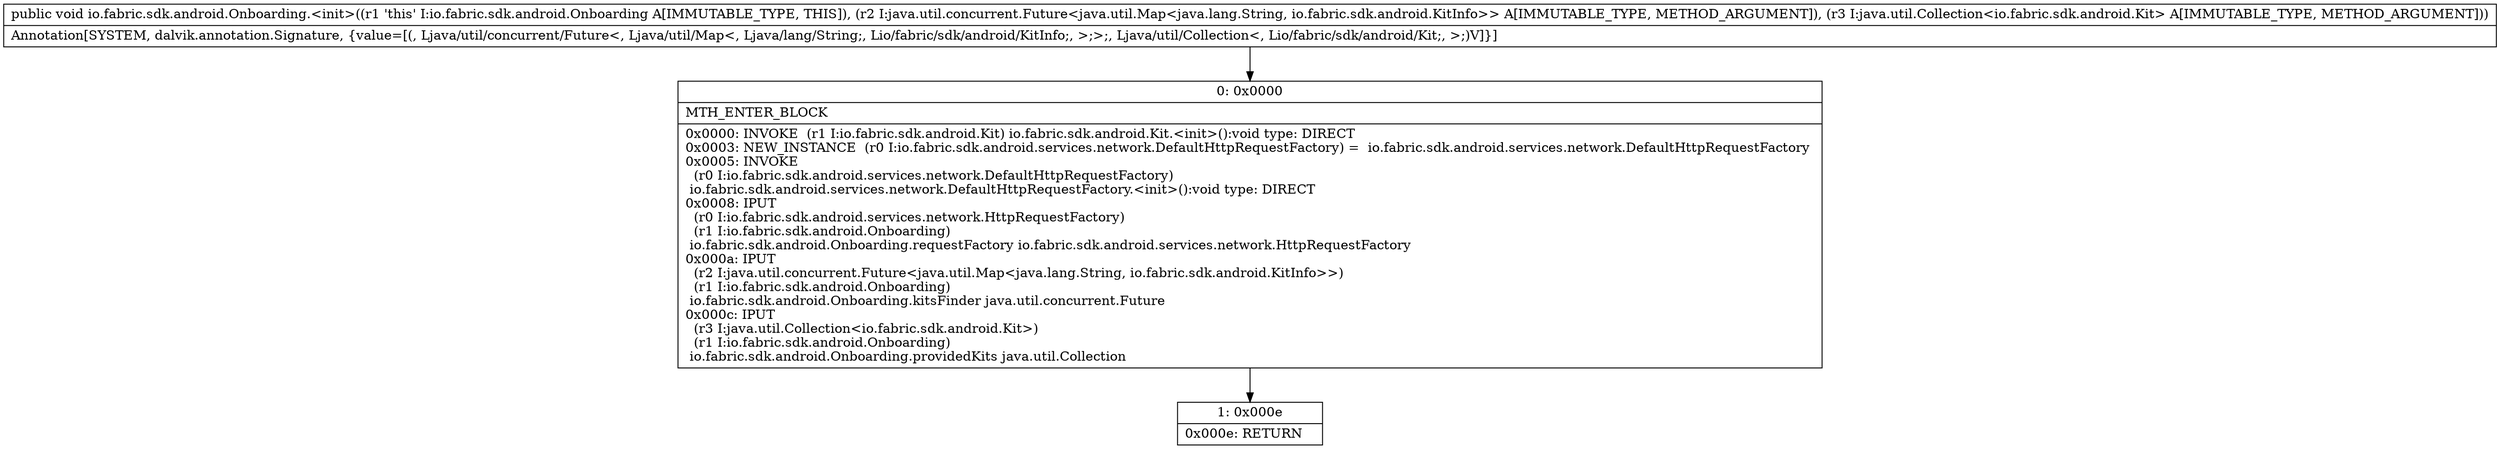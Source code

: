 digraph "CFG forio.fabric.sdk.android.Onboarding.\<init\>(Ljava\/util\/concurrent\/Future;Ljava\/util\/Collection;)V" {
Node_0 [shape=record,label="{0\:\ 0x0000|MTH_ENTER_BLOCK\l|0x0000: INVOKE  (r1 I:io.fabric.sdk.android.Kit) io.fabric.sdk.android.Kit.\<init\>():void type: DIRECT \l0x0003: NEW_INSTANCE  (r0 I:io.fabric.sdk.android.services.network.DefaultHttpRequestFactory) =  io.fabric.sdk.android.services.network.DefaultHttpRequestFactory \l0x0005: INVOKE  \l  (r0 I:io.fabric.sdk.android.services.network.DefaultHttpRequestFactory)\l io.fabric.sdk.android.services.network.DefaultHttpRequestFactory.\<init\>():void type: DIRECT \l0x0008: IPUT  \l  (r0 I:io.fabric.sdk.android.services.network.HttpRequestFactory)\l  (r1 I:io.fabric.sdk.android.Onboarding)\l io.fabric.sdk.android.Onboarding.requestFactory io.fabric.sdk.android.services.network.HttpRequestFactory \l0x000a: IPUT  \l  (r2 I:java.util.concurrent.Future\<java.util.Map\<java.lang.String, io.fabric.sdk.android.KitInfo\>\>)\l  (r1 I:io.fabric.sdk.android.Onboarding)\l io.fabric.sdk.android.Onboarding.kitsFinder java.util.concurrent.Future \l0x000c: IPUT  \l  (r3 I:java.util.Collection\<io.fabric.sdk.android.Kit\>)\l  (r1 I:io.fabric.sdk.android.Onboarding)\l io.fabric.sdk.android.Onboarding.providedKits java.util.Collection \l}"];
Node_1 [shape=record,label="{1\:\ 0x000e|0x000e: RETURN   \l}"];
MethodNode[shape=record,label="{public void io.fabric.sdk.android.Onboarding.\<init\>((r1 'this' I:io.fabric.sdk.android.Onboarding A[IMMUTABLE_TYPE, THIS]), (r2 I:java.util.concurrent.Future\<java.util.Map\<java.lang.String, io.fabric.sdk.android.KitInfo\>\> A[IMMUTABLE_TYPE, METHOD_ARGUMENT]), (r3 I:java.util.Collection\<io.fabric.sdk.android.Kit\> A[IMMUTABLE_TYPE, METHOD_ARGUMENT]))  | Annotation[SYSTEM, dalvik.annotation.Signature, \{value=[(, Ljava\/util\/concurrent\/Future\<, Ljava\/util\/Map\<, Ljava\/lang\/String;, Lio\/fabric\/sdk\/android\/KitInfo;, \>;\>;, Ljava\/util\/Collection\<, Lio\/fabric\/sdk\/android\/Kit;, \>;)V]\}]\l}"];
MethodNode -> Node_0;
Node_0 -> Node_1;
}

